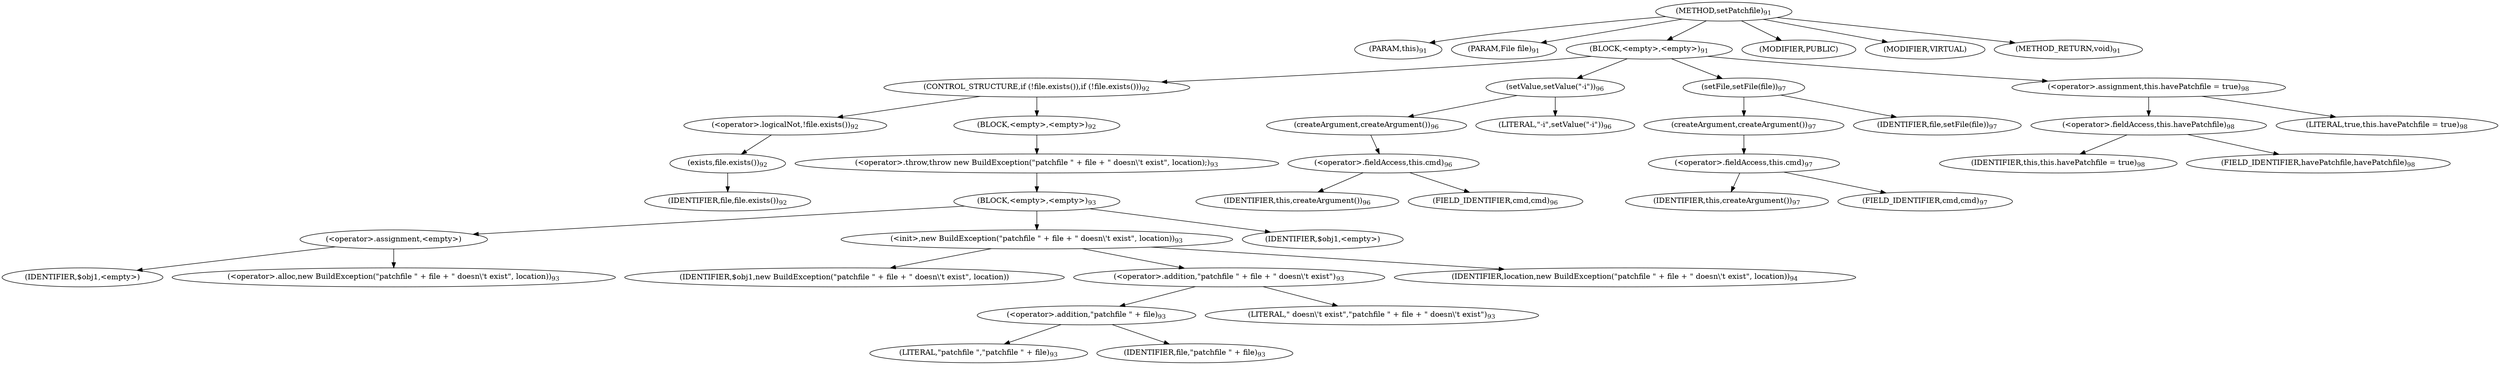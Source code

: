 digraph "setPatchfile" {  
"43" [label = <(METHOD,setPatchfile)<SUB>91</SUB>> ]
"44" [label = <(PARAM,this)<SUB>91</SUB>> ]
"45" [label = <(PARAM,File file)<SUB>91</SUB>> ]
"46" [label = <(BLOCK,&lt;empty&gt;,&lt;empty&gt;)<SUB>91</SUB>> ]
"47" [label = <(CONTROL_STRUCTURE,if (!file.exists()),if (!file.exists()))<SUB>92</SUB>> ]
"48" [label = <(&lt;operator&gt;.logicalNot,!file.exists())<SUB>92</SUB>> ]
"49" [label = <(exists,file.exists())<SUB>92</SUB>> ]
"50" [label = <(IDENTIFIER,file,file.exists())<SUB>92</SUB>> ]
"51" [label = <(BLOCK,&lt;empty&gt;,&lt;empty&gt;)<SUB>92</SUB>> ]
"52" [label = <(&lt;operator&gt;.throw,throw new BuildException(&quot;patchfile &quot; + file + &quot; doesn\'t exist&quot;, location);)<SUB>93</SUB>> ]
"53" [label = <(BLOCK,&lt;empty&gt;,&lt;empty&gt;)<SUB>93</SUB>> ]
"54" [label = <(&lt;operator&gt;.assignment,&lt;empty&gt;)> ]
"55" [label = <(IDENTIFIER,$obj1,&lt;empty&gt;)> ]
"56" [label = <(&lt;operator&gt;.alloc,new BuildException(&quot;patchfile &quot; + file + &quot; doesn\'t exist&quot;, location))<SUB>93</SUB>> ]
"57" [label = <(&lt;init&gt;,new BuildException(&quot;patchfile &quot; + file + &quot; doesn\'t exist&quot;, location))<SUB>93</SUB>> ]
"58" [label = <(IDENTIFIER,$obj1,new BuildException(&quot;patchfile &quot; + file + &quot; doesn\'t exist&quot;, location))> ]
"59" [label = <(&lt;operator&gt;.addition,&quot;patchfile &quot; + file + &quot; doesn\'t exist&quot;)<SUB>93</SUB>> ]
"60" [label = <(&lt;operator&gt;.addition,&quot;patchfile &quot; + file)<SUB>93</SUB>> ]
"61" [label = <(LITERAL,&quot;patchfile &quot;,&quot;patchfile &quot; + file)<SUB>93</SUB>> ]
"62" [label = <(IDENTIFIER,file,&quot;patchfile &quot; + file)<SUB>93</SUB>> ]
"63" [label = <(LITERAL,&quot; doesn\'t exist&quot;,&quot;patchfile &quot; + file + &quot; doesn\'t exist&quot;)<SUB>93</SUB>> ]
"64" [label = <(IDENTIFIER,location,new BuildException(&quot;patchfile &quot; + file + &quot; doesn\'t exist&quot;, location))<SUB>94</SUB>> ]
"65" [label = <(IDENTIFIER,$obj1,&lt;empty&gt;)> ]
"66" [label = <(setValue,setValue(&quot;-i&quot;))<SUB>96</SUB>> ]
"67" [label = <(createArgument,createArgument())<SUB>96</SUB>> ]
"68" [label = <(&lt;operator&gt;.fieldAccess,this.cmd)<SUB>96</SUB>> ]
"69" [label = <(IDENTIFIER,this,createArgument())<SUB>96</SUB>> ]
"70" [label = <(FIELD_IDENTIFIER,cmd,cmd)<SUB>96</SUB>> ]
"71" [label = <(LITERAL,&quot;-i&quot;,setValue(&quot;-i&quot;))<SUB>96</SUB>> ]
"72" [label = <(setFile,setFile(file))<SUB>97</SUB>> ]
"73" [label = <(createArgument,createArgument())<SUB>97</SUB>> ]
"74" [label = <(&lt;operator&gt;.fieldAccess,this.cmd)<SUB>97</SUB>> ]
"75" [label = <(IDENTIFIER,this,createArgument())<SUB>97</SUB>> ]
"76" [label = <(FIELD_IDENTIFIER,cmd,cmd)<SUB>97</SUB>> ]
"77" [label = <(IDENTIFIER,file,setFile(file))<SUB>97</SUB>> ]
"78" [label = <(&lt;operator&gt;.assignment,this.havePatchfile = true)<SUB>98</SUB>> ]
"79" [label = <(&lt;operator&gt;.fieldAccess,this.havePatchfile)<SUB>98</SUB>> ]
"80" [label = <(IDENTIFIER,this,this.havePatchfile = true)<SUB>98</SUB>> ]
"81" [label = <(FIELD_IDENTIFIER,havePatchfile,havePatchfile)<SUB>98</SUB>> ]
"82" [label = <(LITERAL,true,this.havePatchfile = true)<SUB>98</SUB>> ]
"83" [label = <(MODIFIER,PUBLIC)> ]
"84" [label = <(MODIFIER,VIRTUAL)> ]
"85" [label = <(METHOD_RETURN,void)<SUB>91</SUB>> ]
  "43" -> "44" 
  "43" -> "45" 
  "43" -> "46" 
  "43" -> "83" 
  "43" -> "84" 
  "43" -> "85" 
  "46" -> "47" 
  "46" -> "66" 
  "46" -> "72" 
  "46" -> "78" 
  "47" -> "48" 
  "47" -> "51" 
  "48" -> "49" 
  "49" -> "50" 
  "51" -> "52" 
  "52" -> "53" 
  "53" -> "54" 
  "53" -> "57" 
  "53" -> "65" 
  "54" -> "55" 
  "54" -> "56" 
  "57" -> "58" 
  "57" -> "59" 
  "57" -> "64" 
  "59" -> "60" 
  "59" -> "63" 
  "60" -> "61" 
  "60" -> "62" 
  "66" -> "67" 
  "66" -> "71" 
  "67" -> "68" 
  "68" -> "69" 
  "68" -> "70" 
  "72" -> "73" 
  "72" -> "77" 
  "73" -> "74" 
  "74" -> "75" 
  "74" -> "76" 
  "78" -> "79" 
  "78" -> "82" 
  "79" -> "80" 
  "79" -> "81" 
}
